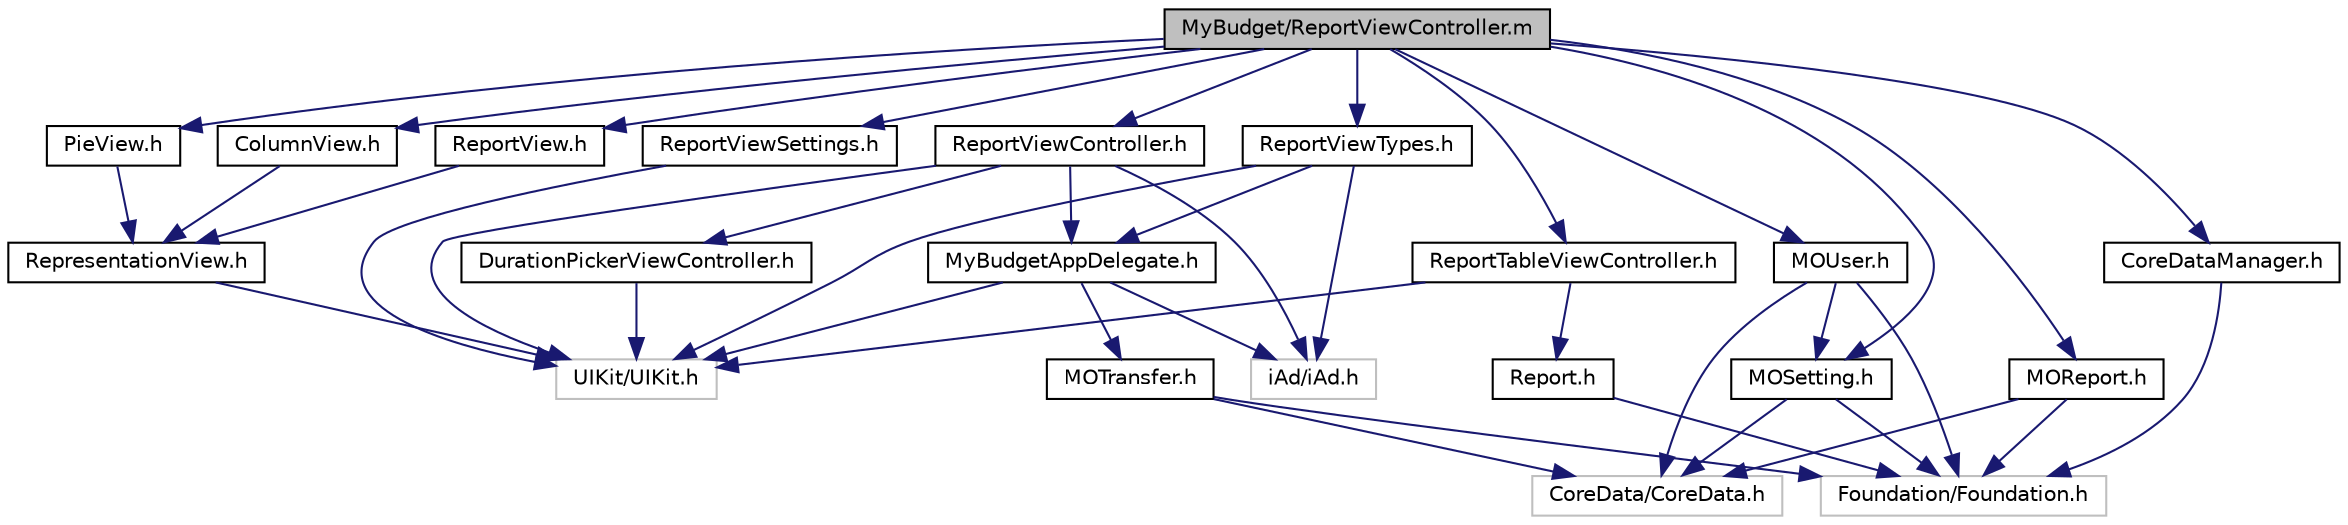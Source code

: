 digraph G
{
  edge [fontname="Helvetica",fontsize="10",labelfontname="Helvetica",labelfontsize="10"];
  node [fontname="Helvetica",fontsize="10",shape=record];
  Node1 [label="MyBudget/ReportViewController.m",height=0.2,width=0.4,color="black", fillcolor="grey75", style="filled" fontcolor="black"];
  Node1 -> Node2 [color="midnightblue",fontsize="10",style="solid",fontname="Helvetica"];
  Node2 [label="ReportViewController.h",height=0.2,width=0.4,color="black", fillcolor="white", style="filled",URL="$_report_view_controller_8h.html"];
  Node2 -> Node3 [color="midnightblue",fontsize="10",style="solid",fontname="Helvetica"];
  Node3 [label="UIKit/UIKit.h",height=0.2,width=0.4,color="grey75", fillcolor="white", style="filled"];
  Node2 -> Node4 [color="midnightblue",fontsize="10",style="solid",fontname="Helvetica"];
  Node4 [label="iAd/iAd.h",height=0.2,width=0.4,color="grey75", fillcolor="white", style="filled"];
  Node2 -> Node5 [color="midnightblue",fontsize="10",style="solid",fontname="Helvetica"];
  Node5 [label="MyBudgetAppDelegate.h",height=0.2,width=0.4,color="black", fillcolor="white", style="filled",URL="$_my_budget_app_delegate_8h.html"];
  Node5 -> Node3 [color="midnightblue",fontsize="10",style="solid",fontname="Helvetica"];
  Node5 -> Node4 [color="midnightblue",fontsize="10",style="solid",fontname="Helvetica"];
  Node5 -> Node6 [color="midnightblue",fontsize="10",style="solid",fontname="Helvetica"];
  Node6 [label="MOTransfer.h",height=0.2,width=0.4,color="black", fillcolor="white", style="filled",URL="$_m_o_transfer_8h.html"];
  Node6 -> Node7 [color="midnightblue",fontsize="10",style="solid",fontname="Helvetica"];
  Node7 [label="Foundation/Foundation.h",height=0.2,width=0.4,color="grey75", fillcolor="white", style="filled"];
  Node6 -> Node8 [color="midnightblue",fontsize="10",style="solid",fontname="Helvetica"];
  Node8 [label="CoreData/CoreData.h",height=0.2,width=0.4,color="grey75", fillcolor="white", style="filled"];
  Node2 -> Node9 [color="midnightblue",fontsize="10",style="solid",fontname="Helvetica"];
  Node9 [label="DurationPickerViewController.h",height=0.2,width=0.4,color="black", fillcolor="white", style="filled",URL="$_duration_picker_view_controller_8h.html"];
  Node9 -> Node3 [color="midnightblue",fontsize="10",style="solid",fontname="Helvetica"];
  Node1 -> Node10 [color="midnightblue",fontsize="10",style="solid",fontname="Helvetica"];
  Node10 [label="ReportView.h",height=0.2,width=0.4,color="black", fillcolor="white", style="filled",URL="$_report_view_8h.html"];
  Node10 -> Node11 [color="midnightblue",fontsize="10",style="solid",fontname="Helvetica"];
  Node11 [label="RepresentationView.h",height=0.2,width=0.4,color="black", fillcolor="white", style="filled",URL="$_representation_view_8h.html"];
  Node11 -> Node3 [color="midnightblue",fontsize="10",style="solid",fontname="Helvetica"];
  Node1 -> Node12 [color="midnightblue",fontsize="10",style="solid",fontname="Helvetica"];
  Node12 [label="PieView.h",height=0.2,width=0.4,color="black", fillcolor="white", style="filled",URL="$_pie_view_8h.html"];
  Node12 -> Node11 [color="midnightblue",fontsize="10",style="solid",fontname="Helvetica"];
  Node1 -> Node13 [color="midnightblue",fontsize="10",style="solid",fontname="Helvetica"];
  Node13 [label="ColumnView.h",height=0.2,width=0.4,color="black", fillcolor="white", style="filled",URL="$_column_view_8h.html"];
  Node13 -> Node11 [color="midnightblue",fontsize="10",style="solid",fontname="Helvetica"];
  Node1 -> Node14 [color="midnightblue",fontsize="10",style="solid",fontname="Helvetica"];
  Node14 [label="ReportViewSettings.h",height=0.2,width=0.4,color="black", fillcolor="white", style="filled",URL="$_report_view_settings_8h.html"];
  Node14 -> Node3 [color="midnightblue",fontsize="10",style="solid",fontname="Helvetica"];
  Node1 -> Node15 [color="midnightblue",fontsize="10",style="solid",fontname="Helvetica"];
  Node15 [label="ReportViewTypes.h",height=0.2,width=0.4,color="black", fillcolor="white", style="filled",URL="$_report_view_types_8h.html"];
  Node15 -> Node3 [color="midnightblue",fontsize="10",style="solid",fontname="Helvetica"];
  Node15 -> Node4 [color="midnightblue",fontsize="10",style="solid",fontname="Helvetica"];
  Node15 -> Node5 [color="midnightblue",fontsize="10",style="solid",fontname="Helvetica"];
  Node1 -> Node16 [color="midnightblue",fontsize="10",style="solid",fontname="Helvetica"];
  Node16 [label="ReportTableViewController.h",height=0.2,width=0.4,color="black", fillcolor="white", style="filled",URL="$_report_table_view_controller_8h.html"];
  Node16 -> Node17 [color="midnightblue",fontsize="10",style="solid",fontname="Helvetica"];
  Node17 [label="Report.h",height=0.2,width=0.4,color="black", fillcolor="white", style="filled",URL="$_report_8h.html"];
  Node17 -> Node7 [color="midnightblue",fontsize="10",style="solid",fontname="Helvetica"];
  Node16 -> Node3 [color="midnightblue",fontsize="10",style="solid",fontname="Helvetica"];
  Node1 -> Node18 [color="midnightblue",fontsize="10",style="solid",fontname="Helvetica"];
  Node18 [label="MOUser.h",height=0.2,width=0.4,color="black", fillcolor="white", style="filled",URL="$_m_o_user_8h.html"];
  Node18 -> Node7 [color="midnightblue",fontsize="10",style="solid",fontname="Helvetica"];
  Node18 -> Node8 [color="midnightblue",fontsize="10",style="solid",fontname="Helvetica"];
  Node18 -> Node19 [color="midnightblue",fontsize="10",style="solid",fontname="Helvetica"];
  Node19 [label="MOSetting.h",height=0.2,width=0.4,color="black", fillcolor="white", style="filled",URL="$_m_o_setting_8h.html"];
  Node19 -> Node7 [color="midnightblue",fontsize="10",style="solid",fontname="Helvetica"];
  Node19 -> Node8 [color="midnightblue",fontsize="10",style="solid",fontname="Helvetica"];
  Node1 -> Node19 [color="midnightblue",fontsize="10",style="solid",fontname="Helvetica"];
  Node1 -> Node20 [color="midnightblue",fontsize="10",style="solid",fontname="Helvetica"];
  Node20 [label="MOReport.h",height=0.2,width=0.4,color="black", fillcolor="white", style="filled",URL="$_m_o_report_8h.html"];
  Node20 -> Node7 [color="midnightblue",fontsize="10",style="solid",fontname="Helvetica"];
  Node20 -> Node8 [color="midnightblue",fontsize="10",style="solid",fontname="Helvetica"];
  Node1 -> Node21 [color="midnightblue",fontsize="10",style="solid",fontname="Helvetica"];
  Node21 [label="CoreDataManager.h",height=0.2,width=0.4,color="black", fillcolor="white", style="filled",URL="$_core_data_manager_8h.html"];
  Node21 -> Node7 [color="midnightblue",fontsize="10",style="solid",fontname="Helvetica"];
}
